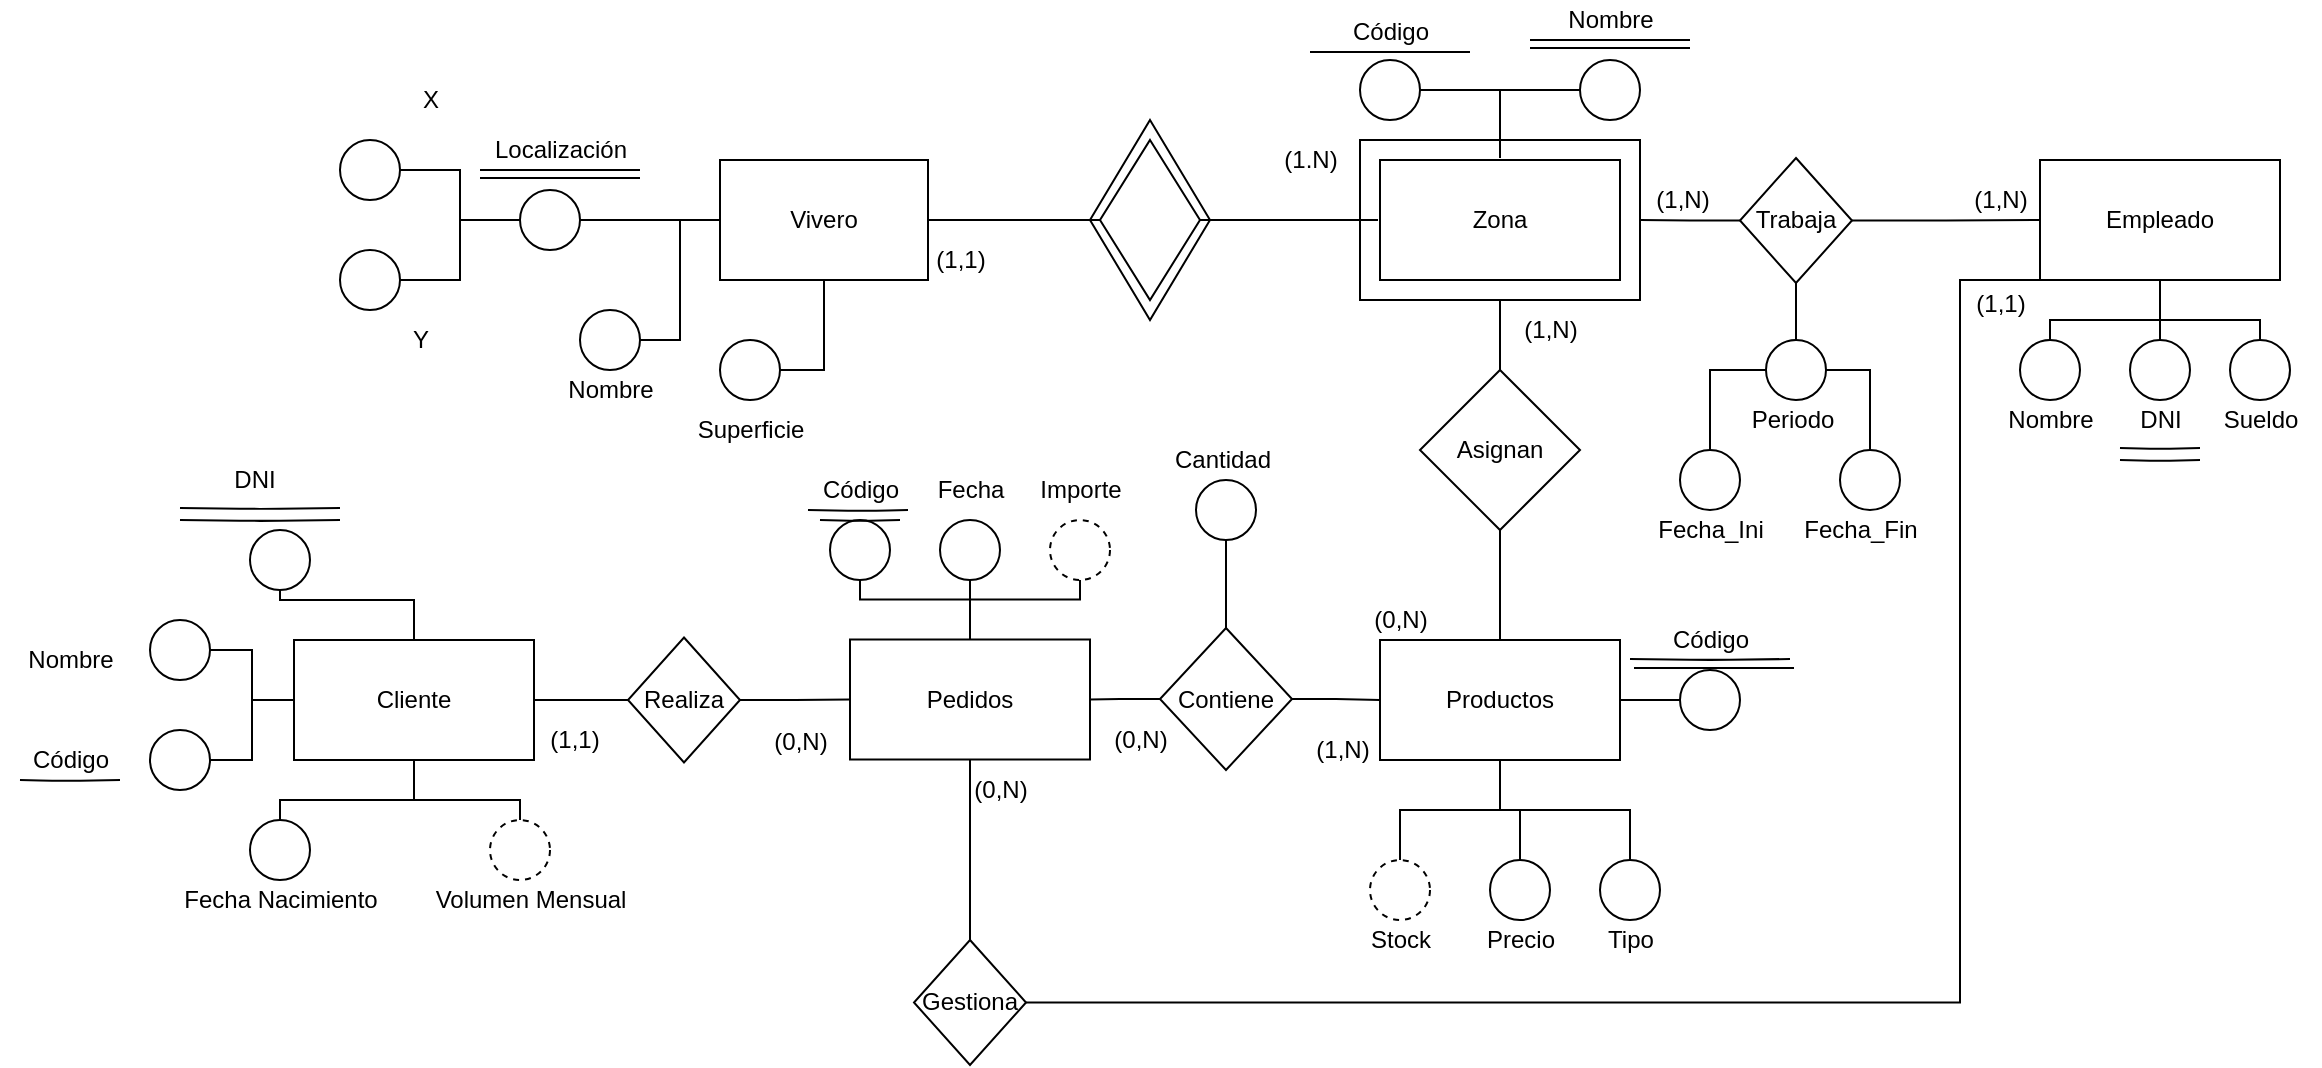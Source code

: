 <mxfile version="13.8.2" type="device"><diagram id="m2WOdWyrDVTiTUFBn08g" name="Page-1"><mxGraphModel dx="1673" dy="867" grid="1" gridSize="10" guides="1" tooltips="1" connect="1" arrows="1" fold="1" page="1" pageScale="1" pageWidth="827" pageHeight="1169" math="0" shadow="0"><root><mxCell id="0"/><mxCell id="1" parent="0"/><mxCell id="MxqdLvtu7zEqRcf0POUT-3" style="edgeStyle=orthogonalEdgeStyle;rounded=0;orthogonalLoop=1;jettySize=auto;html=1;entryX=1;entryY=0.5;entryDx=0;entryDy=0;endArrow=none;endFill=0;" parent="1" source="MxqdLvtu7zEqRcf0POUT-1" target="MxqdLvtu7zEqRcf0POUT-2" edge="1"><mxGeometry relative="1" as="geometry"/></mxCell><mxCell id="MxqdLvtu7zEqRcf0POUT-14" style="edgeStyle=orthogonalEdgeStyle;rounded=0;orthogonalLoop=1;jettySize=auto;html=1;entryX=1;entryY=0.5;entryDx=0;entryDy=0;endArrow=none;endFill=0;" parent="1" source="MxqdLvtu7zEqRcf0POUT-1" target="MxqdLvtu7zEqRcf0POUT-13" edge="1"><mxGeometry relative="1" as="geometry"/></mxCell><mxCell id="MxqdLvtu7zEqRcf0POUT-17" style="edgeStyle=orthogonalEdgeStyle;rounded=0;orthogonalLoop=1;jettySize=auto;html=1;entryX=1;entryY=0.5;entryDx=0;entryDy=0;endArrow=none;endFill=0;" parent="1" source="MxqdLvtu7zEqRcf0POUT-1" target="MxqdLvtu7zEqRcf0POUT-16" edge="1"><mxGeometry relative="1" as="geometry"/></mxCell><mxCell id="MxqdLvtu7zEqRcf0POUT-26" style="edgeStyle=orthogonalEdgeStyle;rounded=0;orthogonalLoop=1;jettySize=auto;html=1;strokeColor=none;" parent="1" source="MxqdLvtu7zEqRcf0POUT-1" target="MxqdLvtu7zEqRcf0POUT-23" edge="1"><mxGeometry relative="1" as="geometry"/></mxCell><mxCell id="MxqdLvtu7zEqRcf0POUT-27" style="edgeStyle=orthogonalEdgeStyle;rounded=0;orthogonalLoop=1;jettySize=auto;html=1;entryX=0;entryY=0.5;entryDx=0;entryDy=0;endArrow=none;endFill=0;" parent="1" source="MxqdLvtu7zEqRcf0POUT-1" target="MxqdLvtu7zEqRcf0POUT-23" edge="1"><mxGeometry relative="1" as="geometry"/></mxCell><mxCell id="MxqdLvtu7zEqRcf0POUT-1" value="Vivero" style="rounded=0;whiteSpace=wrap;html=1;" parent="1" vertex="1"><mxGeometry x="370" y="100" width="104" height="60" as="geometry"/></mxCell><mxCell id="MxqdLvtu7zEqRcf0POUT-8" style="edgeStyle=orthogonalEdgeStyle;rounded=0;orthogonalLoop=1;jettySize=auto;html=1;entryX=1;entryY=0.5;entryDx=0;entryDy=0;endArrow=none;endFill=0;" parent="1" source="MxqdLvtu7zEqRcf0POUT-2" target="MxqdLvtu7zEqRcf0POUT-6" edge="1"><mxGeometry relative="1" as="geometry"/></mxCell><mxCell id="MxqdLvtu7zEqRcf0POUT-9" style="edgeStyle=orthogonalEdgeStyle;rounded=0;orthogonalLoop=1;jettySize=auto;html=1;entryX=1;entryY=0.5;entryDx=0;entryDy=0;endArrow=none;endFill=0;" parent="1" source="MxqdLvtu7zEqRcf0POUT-2" target="MxqdLvtu7zEqRcf0POUT-5" edge="1"><mxGeometry relative="1" as="geometry"/></mxCell><mxCell id="MxqdLvtu7zEqRcf0POUT-2" value="" style="ellipse;whiteSpace=wrap;html=1;aspect=fixed;" parent="1" vertex="1"><mxGeometry x="270" y="115" width="30" height="30" as="geometry"/></mxCell><mxCell id="MxqdLvtu7zEqRcf0POUT-5" value="" style="ellipse;whiteSpace=wrap;html=1;aspect=fixed;" parent="1" vertex="1"><mxGeometry x="180" y="145" width="30" height="30" as="geometry"/></mxCell><mxCell id="MxqdLvtu7zEqRcf0POUT-6" value="" style="ellipse;whiteSpace=wrap;html=1;aspect=fixed;" parent="1" vertex="1"><mxGeometry x="180" y="90" width="30" height="30" as="geometry"/></mxCell><mxCell id="MxqdLvtu7zEqRcf0POUT-10" value="Localización" style="text;html=1;align=center;verticalAlign=middle;resizable=0;points=[];autosize=1;" parent="1" vertex="1"><mxGeometry x="245" y="85" width="90" height="20" as="geometry"/></mxCell><mxCell id="MxqdLvtu7zEqRcf0POUT-11" value="X" style="text;html=1;align=center;verticalAlign=middle;resizable=0;points=[];autosize=1;" parent="1" vertex="1"><mxGeometry x="215" y="60" width="20" height="20" as="geometry"/></mxCell><mxCell id="MxqdLvtu7zEqRcf0POUT-12" value="Y" style="text;html=1;align=center;verticalAlign=middle;resizable=0;points=[];autosize=1;" parent="1" vertex="1"><mxGeometry x="210" y="180" width="20" height="20" as="geometry"/></mxCell><mxCell id="MxqdLvtu7zEqRcf0POUT-13" value="" style="ellipse;whiteSpace=wrap;html=1;aspect=fixed;" parent="1" vertex="1"><mxGeometry x="300" y="175" width="30" height="30" as="geometry"/></mxCell><mxCell id="MxqdLvtu7zEqRcf0POUT-15" value="&lt;div&gt;Nombre&lt;/div&gt;" style="text;html=1;align=center;verticalAlign=middle;resizable=0;points=[];autosize=1;" parent="1" vertex="1"><mxGeometry x="280" y="205" width="70" height="20" as="geometry"/></mxCell><mxCell id="MxqdLvtu7zEqRcf0POUT-16" value="" style="ellipse;whiteSpace=wrap;html=1;aspect=fixed;" parent="1" vertex="1"><mxGeometry x="370" y="190" width="30" height="30" as="geometry"/></mxCell><mxCell id="MxqdLvtu7zEqRcf0POUT-18" value="&lt;div&gt;Superficie&lt;/div&gt;" style="text;html=1;align=center;verticalAlign=middle;resizable=0;points=[];autosize=1;" parent="1" vertex="1"><mxGeometry x="345" y="225" width="80" height="20" as="geometry"/></mxCell><mxCell id="MxqdLvtu7zEqRcf0POUT-30" style="edgeStyle=orthogonalEdgeStyle;rounded=0;orthogonalLoop=1;jettySize=auto;html=1;entryX=1;entryY=0.5;entryDx=0;entryDy=0;endArrow=none;endFill=0;" parent="1" source="MxqdLvtu7zEqRcf0POUT-19" target="MxqdLvtu7zEqRcf0POUT-29" edge="1"><mxGeometry relative="1" as="geometry"/></mxCell><mxCell id="MxqdLvtu7zEqRcf0POUT-34" style="edgeStyle=orthogonalEdgeStyle;rounded=0;orthogonalLoop=1;jettySize=auto;html=1;entryX=0;entryY=0.5;entryDx=0;entryDy=0;endArrow=none;endFill=0;" parent="1" source="MxqdLvtu7zEqRcf0POUT-19" target="MxqdLvtu7zEqRcf0POUT-33" edge="1"><mxGeometry relative="1" as="geometry"/></mxCell><mxCell id="MxqdLvtu7zEqRcf0POUT-19" value="&lt;div&gt;Zona&lt;/div&gt;" style="rounded=0;whiteSpace=wrap;html=1;perimeterSpacing=1;shadow=0;sketch=0;glass=0;gradientDirection=east;fillColor=none;strokeWidth=1;" parent="1" vertex="1"><mxGeometry x="700" y="100" width="120" height="60" as="geometry"/></mxCell><mxCell id="MxqdLvtu7zEqRcf0POUT-28" style="edgeStyle=orthogonalEdgeStyle;rounded=0;orthogonalLoop=1;jettySize=auto;html=1;entryX=0;entryY=0.5;entryDx=0;entryDy=0;endArrow=none;endFill=0;" parent="1" source="MxqdLvtu7zEqRcf0POUT-23" target="MxqdLvtu7zEqRcf0POUT-19" edge="1"><mxGeometry relative="1" as="geometry"/></mxCell><mxCell id="MxqdLvtu7zEqRcf0POUT-23" value="" style="rhombus;whiteSpace=wrap;html=1;rounded=0;" parent="1" vertex="1"><mxGeometry x="560" y="90" width="50" height="80" as="geometry"/></mxCell><mxCell id="MxqdLvtu7zEqRcf0POUT-29" value="" style="ellipse;whiteSpace=wrap;html=1;aspect=fixed;" parent="1" vertex="1"><mxGeometry x="690" y="50" width="30" height="30" as="geometry"/></mxCell><mxCell id="MxqdLvtu7zEqRcf0POUT-31" value="&lt;div&gt;Código&lt;/div&gt;" style="text;html=1;align=center;verticalAlign=middle;resizable=0;points=[];autosize=1;" parent="1" vertex="1"><mxGeometry x="675" y="26" width="60" height="20" as="geometry"/></mxCell><mxCell id="MxqdLvtu7zEqRcf0POUT-33" value="" style="ellipse;whiteSpace=wrap;html=1;aspect=fixed;" parent="1" vertex="1"><mxGeometry x="800" y="50" width="30" height="30" as="geometry"/></mxCell><mxCell id="MxqdLvtu7zEqRcf0POUT-35" value="&lt;div&gt;Nombre&lt;/div&gt;" style="text;html=1;align=center;verticalAlign=middle;resizable=0;points=[];autosize=1;" parent="1" vertex="1"><mxGeometry x="780" y="20" width="70" height="20" as="geometry"/></mxCell><mxCell id="MxqdLvtu7zEqRcf0POUT-36" value="" style="rhombus;whiteSpace=wrap;html=1;rounded=0;shadow=0;glass=0;sketch=0;strokeWidth=1;fillColor=none;gradientColor=none;" parent="1" vertex="1"><mxGeometry x="555" y="80" width="60" height="100" as="geometry"/></mxCell><mxCell id="MxqdLvtu7zEqRcf0POUT-46" style="edgeStyle=orthogonalEdgeStyle;rounded=0;orthogonalLoop=1;jettySize=auto;html=1;entryX=0.5;entryY=0;entryDx=0;entryDy=0;endArrow=none;endFill=0;" parent="1" source="MxqdLvtu7zEqRcf0POUT-37" target="MxqdLvtu7zEqRcf0POUT-45" edge="1"><mxGeometry relative="1" as="geometry"/></mxCell><mxCell id="MxqdLvtu7zEqRcf0POUT-37" value="" style="rounded=0;whiteSpace=wrap;html=1;shadow=0;glass=0;sketch=0;strokeWidth=1;fillColor=none;gradientColor=none;" parent="1" vertex="1"><mxGeometry x="690" y="90" width="140" height="80" as="geometry"/></mxCell><mxCell id="MxqdLvtu7zEqRcf0POUT-52" style="edgeStyle=orthogonalEdgeStyle;rounded=0;orthogonalLoop=1;jettySize=auto;html=1;entryX=0.5;entryY=0;entryDx=0;entryDy=0;endArrow=none;endFill=0;" parent="1" source="MxqdLvtu7zEqRcf0POUT-38" target="MxqdLvtu7zEqRcf0POUT-50" edge="1"><mxGeometry relative="1" as="geometry"/></mxCell><mxCell id="MxqdLvtu7zEqRcf0POUT-54" style="edgeStyle=orthogonalEdgeStyle;rounded=0;orthogonalLoop=1;jettySize=auto;html=1;entryX=0.5;entryY=0;entryDx=0;entryDy=0;endArrow=none;endFill=0;" parent="1" source="MxqdLvtu7zEqRcf0POUT-38" target="MxqdLvtu7zEqRcf0POUT-53" edge="1"><mxGeometry relative="1" as="geometry"/></mxCell><mxCell id="MxqdLvtu7zEqRcf0POUT-58" style="edgeStyle=orthogonalEdgeStyle;rounded=0;orthogonalLoop=1;jettySize=auto;html=1;entryX=0.5;entryY=0;entryDx=0;entryDy=0;endArrow=none;endFill=0;" parent="1" source="MxqdLvtu7zEqRcf0POUT-38" target="MxqdLvtu7zEqRcf0POUT-57" edge="1"><mxGeometry relative="1" as="geometry"/></mxCell><mxCell id="MxqdLvtu7zEqRcf0POUT-61" style="edgeStyle=orthogonalEdgeStyle;rounded=0;orthogonalLoop=1;jettySize=auto;html=1;entryX=0;entryY=0.5;entryDx=0;entryDy=0;endArrow=none;endFill=0;" parent="1" source="MxqdLvtu7zEqRcf0POUT-38" target="MxqdLvtu7zEqRcf0POUT-59" edge="1"><mxGeometry relative="1" as="geometry"/></mxCell><mxCell id="MxqdLvtu7zEqRcf0POUT-38" value="Productos" style="rounded=0;whiteSpace=wrap;html=1;shadow=0;glass=0;sketch=0;strokeWidth=1;fillColor=none;gradientColor=none;" parent="1" vertex="1"><mxGeometry x="700" y="340" width="120" height="60" as="geometry"/></mxCell><mxCell id="MxqdLvtu7zEqRcf0POUT-47" style="edgeStyle=orthogonalEdgeStyle;rounded=0;orthogonalLoop=1;jettySize=auto;html=1;entryX=0.5;entryY=0;entryDx=0;entryDy=0;endArrow=none;endFill=0;" parent="1" source="MxqdLvtu7zEqRcf0POUT-45" target="MxqdLvtu7zEqRcf0POUT-38" edge="1"><mxGeometry relative="1" as="geometry"/></mxCell><mxCell id="MxqdLvtu7zEqRcf0POUT-45" value="&lt;div&gt;Asignan&lt;/div&gt;" style="rhombus;whiteSpace=wrap;html=1;rounded=0;shadow=0;glass=0;sketch=0;strokeWidth=1;fillColor=none;gradientColor=none;" parent="1" vertex="1"><mxGeometry x="720" y="205" width="80" height="80" as="geometry"/></mxCell><mxCell id="MxqdLvtu7zEqRcf0POUT-48" value="(0,N)" style="text;html=1;align=center;verticalAlign=middle;resizable=0;points=[];autosize=1;" parent="1" vertex="1"><mxGeometry x="685" y="320" width="50" height="20" as="geometry"/></mxCell><mxCell id="MxqdLvtu7zEqRcf0POUT-49" style="edgeStyle=orthogonalEdgeStyle;rounded=0;orthogonalLoop=1;jettySize=auto;html=1;exitX=0.5;exitY=1;exitDx=0;exitDy=0;entryX=0.417;entryY=1;entryDx=0;entryDy=0;entryPerimeter=0;endArrow=none;endFill=0;" parent="1" source="MxqdLvtu7zEqRcf0POUT-38" target="MxqdLvtu7zEqRcf0POUT-38" edge="1"><mxGeometry relative="1" as="geometry"/></mxCell><mxCell id="MxqdLvtu7zEqRcf0POUT-50" value="" style="ellipse;whiteSpace=wrap;html=1;aspect=fixed;" parent="1" vertex="1"><mxGeometry x="755" y="450" width="30" height="30" as="geometry"/></mxCell><mxCell id="MxqdLvtu7zEqRcf0POUT-51" value="&lt;div&gt;Precio&lt;/div&gt;" style="text;html=1;align=center;verticalAlign=middle;resizable=0;points=[];autosize=1;" parent="1" vertex="1"><mxGeometry x="745" y="480" width="50" height="20" as="geometry"/></mxCell><mxCell id="MxqdLvtu7zEqRcf0POUT-53" value="" style="ellipse;whiteSpace=wrap;html=1;aspect=fixed;dashed=1;" parent="1" vertex="1"><mxGeometry x="695" y="450" width="30" height="30" as="geometry"/></mxCell><mxCell id="MxqdLvtu7zEqRcf0POUT-55" value="&lt;div&gt;Stock&lt;/div&gt;" style="text;html=1;align=center;verticalAlign=middle;resizable=0;points=[];autosize=1;" parent="1" vertex="1"><mxGeometry x="685" y="480" width="50" height="20" as="geometry"/></mxCell><mxCell id="MxqdLvtu7zEqRcf0POUT-56" value="Tipo" style="text;html=1;align=center;verticalAlign=middle;resizable=0;points=[];autosize=1;" parent="1" vertex="1"><mxGeometry x="805" y="480" width="40" height="20" as="geometry"/></mxCell><mxCell id="MxqdLvtu7zEqRcf0POUT-57" value="" style="ellipse;whiteSpace=wrap;html=1;aspect=fixed;" parent="1" vertex="1"><mxGeometry x="810" y="450" width="30" height="30" as="geometry"/></mxCell><mxCell id="MxqdLvtu7zEqRcf0POUT-59" value="" style="ellipse;whiteSpace=wrap;html=1;aspect=fixed;" parent="1" vertex="1"><mxGeometry x="850" y="355" width="30" height="30" as="geometry"/></mxCell><mxCell id="MxqdLvtu7zEqRcf0POUT-62" value="Código" style="text;html=1;align=center;verticalAlign=middle;resizable=0;points=[];autosize=1;" parent="1" vertex="1"><mxGeometry x="835" y="330" width="60" height="20" as="geometry"/></mxCell><mxCell id="MxqdLvtu7zEqRcf0POUT-67" style="edgeStyle=orthogonalEdgeStyle;rounded=0;orthogonalLoop=1;jettySize=auto;html=1;entryX=1;entryY=0.5;entryDx=0;entryDy=0;endArrow=none;endFill=0;" parent="1" source="MxqdLvtu7zEqRcf0POUT-64" target="MxqdLvtu7zEqRcf0POUT-65" edge="1"><mxGeometry relative="1" as="geometry"/></mxCell><mxCell id="MxqdLvtu7zEqRcf0POUT-68" style="edgeStyle=orthogonalEdgeStyle;rounded=0;orthogonalLoop=1;jettySize=auto;html=1;entryX=1;entryY=0.5;entryDx=0;entryDy=0;endArrow=none;endFill=0;" parent="1" source="MxqdLvtu7zEqRcf0POUT-64" target="MxqdLvtu7zEqRcf0POUT-66" edge="1"><mxGeometry relative="1" as="geometry"/></mxCell><mxCell id="MxqdLvtu7zEqRcf0POUT-72" style="edgeStyle=orthogonalEdgeStyle;rounded=0;orthogonalLoop=1;jettySize=auto;html=1;entryX=0.5;entryY=0;entryDx=0;entryDy=0;endArrow=none;endFill=0;" parent="1" source="MxqdLvtu7zEqRcf0POUT-64" target="MxqdLvtu7zEqRcf0POUT-71" edge="1"><mxGeometry relative="1" as="geometry"/></mxCell><mxCell id="MxqdLvtu7zEqRcf0POUT-75" style="edgeStyle=orthogonalEdgeStyle;rounded=0;orthogonalLoop=1;jettySize=auto;html=1;entryX=0.5;entryY=1;entryDx=0;entryDy=0;endArrow=none;endFill=0;" parent="1" source="MxqdLvtu7zEqRcf0POUT-64" target="MxqdLvtu7zEqRcf0POUT-74" edge="1"><mxGeometry relative="1" as="geometry"/></mxCell><mxCell id="MxqdLvtu7zEqRcf0POUT-80" style="edgeStyle=orthogonalEdgeStyle;rounded=0;orthogonalLoop=1;jettySize=auto;html=1;endArrow=none;endFill=0;" parent="1" source="MxqdLvtu7zEqRcf0POUT-64" target="MxqdLvtu7zEqRcf0POUT-79" edge="1"><mxGeometry relative="1" as="geometry"/></mxCell><mxCell id="MxqdLvtu7zEqRcf0POUT-83" style="edgeStyle=orthogonalEdgeStyle;rounded=0;orthogonalLoop=1;jettySize=auto;html=1;entryX=0;entryY=0.5;entryDx=0;entryDy=0;endArrow=none;endFill=0;" parent="1" source="MxqdLvtu7zEqRcf0POUT-64" target="MxqdLvtu7zEqRcf0POUT-82" edge="1"><mxGeometry relative="1" as="geometry"/></mxCell><mxCell id="MxqdLvtu7zEqRcf0POUT-64" value="Cliente" style="rounded=0;whiteSpace=wrap;html=1;shadow=0;glass=0;sketch=0;strokeWidth=1;fillColor=none;gradientColor=none;" parent="1" vertex="1"><mxGeometry x="157" y="340" width="120" height="60" as="geometry"/></mxCell><mxCell id="MxqdLvtu7zEqRcf0POUT-65" value="" style="ellipse;whiteSpace=wrap;html=1;aspect=fixed;" parent="1" vertex="1"><mxGeometry x="85" y="330" width="30" height="30" as="geometry"/></mxCell><mxCell id="MxqdLvtu7zEqRcf0POUT-66" value="" style="ellipse;whiteSpace=wrap;html=1;aspect=fixed;" parent="1" vertex="1"><mxGeometry x="85" y="385" width="30" height="30" as="geometry"/></mxCell><mxCell id="MxqdLvtu7zEqRcf0POUT-69" value="&lt;div&gt;Nombre&lt;/div&gt;" style="text;html=1;align=center;verticalAlign=middle;resizable=0;points=[];autosize=1;" parent="1" vertex="1"><mxGeometry x="10" y="340" width="70" height="20" as="geometry"/></mxCell><mxCell id="MxqdLvtu7zEqRcf0POUT-70" value="Código" style="text;html=1;align=center;verticalAlign=middle;resizable=0;points=[];autosize=1;dashed=1;" parent="1" vertex="1"><mxGeometry x="15" y="390" width="60" height="20" as="geometry"/></mxCell><mxCell id="MxqdLvtu7zEqRcf0POUT-71" value="" style="ellipse;whiteSpace=wrap;html=1;aspect=fixed;" parent="1" vertex="1"><mxGeometry x="135" y="430" width="30" height="30" as="geometry"/></mxCell><mxCell id="MxqdLvtu7zEqRcf0POUT-73" value="Fecha Nacimiento" style="text;html=1;align=center;verticalAlign=middle;resizable=0;points=[];autosize=1;" parent="1" vertex="1"><mxGeometry x="85" y="460" width="130" height="20" as="geometry"/></mxCell><mxCell id="MxqdLvtu7zEqRcf0POUT-74" value="" style="ellipse;whiteSpace=wrap;html=1;aspect=fixed;" parent="1" vertex="1"><mxGeometry x="135" y="285" width="30" height="30" as="geometry"/></mxCell><mxCell id="MxqdLvtu7zEqRcf0POUT-78" value="DNI" style="text;html=1;align=center;verticalAlign=middle;resizable=0;points=[];autosize=1;" parent="1" vertex="1"><mxGeometry x="117" y="250" width="40" height="20" as="geometry"/></mxCell><mxCell id="MxqdLvtu7zEqRcf0POUT-79" value="" style="ellipse;whiteSpace=wrap;html=1;aspect=fixed;dashed=1;" parent="1" vertex="1"><mxGeometry x="255" y="430" width="30" height="30" as="geometry"/></mxCell><mxCell id="MxqdLvtu7zEqRcf0POUT-81" value="Volumen Mensual" style="text;html=1;align=center;verticalAlign=middle;resizable=0;points=[];autosize=1;" parent="1" vertex="1"><mxGeometry x="215" y="460" width="120" height="20" as="geometry"/></mxCell><mxCell id="MxqdLvtu7zEqRcf0POUT-85" style="edgeStyle=orthogonalEdgeStyle;rounded=0;orthogonalLoop=1;jettySize=auto;html=1;entryX=0;entryY=0.5;entryDx=0;entryDy=0;endArrow=none;endFill=0;" parent="1" source="MxqdLvtu7zEqRcf0POUT-82" target="MxqdLvtu7zEqRcf0POUT-84" edge="1"><mxGeometry relative="1" as="geometry"/></mxCell><mxCell id="MxqdLvtu7zEqRcf0POUT-82" value="Realiza" style="rhombus;whiteSpace=wrap;html=1;rounded=0;shadow=0;glass=0;sketch=0;strokeWidth=1;fillColor=none;gradientColor=none;" parent="1" vertex="1"><mxGeometry x="324" y="338.75" width="56" height="62.5" as="geometry"/></mxCell><mxCell id="MxqdLvtu7zEqRcf0POUT-102" style="edgeStyle=orthogonalEdgeStyle;rounded=0;orthogonalLoop=1;jettySize=auto;html=1;entryX=0.5;entryY=1;entryDx=0;entryDy=0;endArrow=none;endFill=0;" parent="1" source="MxqdLvtu7zEqRcf0POUT-84" target="MxqdLvtu7zEqRcf0POUT-92" edge="1"><mxGeometry relative="1" as="geometry"/></mxCell><mxCell id="MxqdLvtu7zEqRcf0POUT-103" style="edgeStyle=orthogonalEdgeStyle;rounded=0;orthogonalLoop=1;jettySize=auto;html=1;entryX=0.5;entryY=1;entryDx=0;entryDy=0;endArrow=none;endFill=0;" parent="1" source="MxqdLvtu7zEqRcf0POUT-84" target="MxqdLvtu7zEqRcf0POUT-89" edge="1"><mxGeometry relative="1" as="geometry"/></mxCell><mxCell id="MxqdLvtu7zEqRcf0POUT-104" style="edgeStyle=orthogonalEdgeStyle;rounded=0;orthogonalLoop=1;jettySize=auto;html=1;entryX=0.5;entryY=1;entryDx=0;entryDy=0;endArrow=none;endFill=0;" parent="1" source="MxqdLvtu7zEqRcf0POUT-84" target="MxqdLvtu7zEqRcf0POUT-95" edge="1"><mxGeometry relative="1" as="geometry"/></mxCell><mxCell id="MxqdLvtu7zEqRcf0POUT-84" value="Pedidos" style="rounded=0;whiteSpace=wrap;html=1;shadow=0;glass=0;sketch=0;strokeWidth=1;fillColor=none;gradientColor=none;" parent="1" vertex="1"><mxGeometry x="435" y="339.75" width="120" height="60" as="geometry"/></mxCell><mxCell id="MxqdLvtu7zEqRcf0POUT-87" style="edgeStyle=orthogonalEdgeStyle;rounded=0;orthogonalLoop=1;jettySize=auto;html=1;entryX=0;entryY=0.5;entryDx=0;entryDy=0;endArrow=none;endFill=0;" parent="1" source="MxqdLvtu7zEqRcf0POUT-86" target="MxqdLvtu7zEqRcf0POUT-38" edge="1"><mxGeometry relative="1" as="geometry"/></mxCell><mxCell id="MxqdLvtu7zEqRcf0POUT-88" style="edgeStyle=orthogonalEdgeStyle;rounded=0;orthogonalLoop=1;jettySize=auto;html=1;entryX=1;entryY=0.5;entryDx=0;entryDy=0;endArrow=none;endFill=0;" parent="1" source="MxqdLvtu7zEqRcf0POUT-86" target="MxqdLvtu7zEqRcf0POUT-84" edge="1"><mxGeometry relative="1" as="geometry"/></mxCell><mxCell id="MxqdLvtu7zEqRcf0POUT-99" style="edgeStyle=orthogonalEdgeStyle;rounded=0;orthogonalLoop=1;jettySize=auto;html=1;entryX=0.5;entryY=1;entryDx=0;entryDy=0;endArrow=none;endFill=0;" parent="1" source="MxqdLvtu7zEqRcf0POUT-86" target="MxqdLvtu7zEqRcf0POUT-98" edge="1"><mxGeometry relative="1" as="geometry"/></mxCell><mxCell id="MxqdLvtu7zEqRcf0POUT-86" value="Contiene" style="rhombus;whiteSpace=wrap;html=1;rounded=0;shadow=0;glass=0;sketch=0;strokeWidth=1;fillColor=none;gradientColor=none;" parent="1" vertex="1"><mxGeometry x="590" y="334" width="66" height="71" as="geometry"/></mxCell><mxCell id="MxqdLvtu7zEqRcf0POUT-89" value="" style="ellipse;whiteSpace=wrap;html=1;aspect=fixed;" parent="1" vertex="1"><mxGeometry x="425" y="280" width="30" height="30" as="geometry"/></mxCell><mxCell id="MxqdLvtu7zEqRcf0POUT-91" value="Código" style="text;html=1;align=center;verticalAlign=middle;resizable=0;points=[];autosize=1;" parent="1" vertex="1"><mxGeometry x="410" y="255" width="60" height="20" as="geometry"/></mxCell><mxCell id="MxqdLvtu7zEqRcf0POUT-92" value="" style="ellipse;whiteSpace=wrap;html=1;aspect=fixed;" parent="1" vertex="1"><mxGeometry x="480" y="280" width="30" height="30" as="geometry"/></mxCell><mxCell id="MxqdLvtu7zEqRcf0POUT-94" value="Fecha" style="text;html=1;align=center;verticalAlign=middle;resizable=0;points=[];autosize=1;" parent="1" vertex="1"><mxGeometry x="470" y="255" width="50" height="20" as="geometry"/></mxCell><mxCell id="MxqdLvtu7zEqRcf0POUT-95" value="" style="ellipse;whiteSpace=wrap;html=1;aspect=fixed;dashed=1;" parent="1" vertex="1"><mxGeometry x="535" y="280" width="30" height="30" as="geometry"/></mxCell><mxCell id="MxqdLvtu7zEqRcf0POUT-97" value="Importe" style="text;html=1;align=center;verticalAlign=middle;resizable=0;points=[];autosize=1;" parent="1" vertex="1"><mxGeometry x="520" y="255" width="60" height="20" as="geometry"/></mxCell><mxCell id="MxqdLvtu7zEqRcf0POUT-98" value="" style="ellipse;whiteSpace=wrap;html=1;aspect=fixed;" parent="1" vertex="1"><mxGeometry x="608" y="260" width="30" height="30" as="geometry"/></mxCell><mxCell id="MxqdLvtu7zEqRcf0POUT-100" value="Cantidad" style="text;html=1;align=center;verticalAlign=middle;resizable=0;points=[];autosize=1;" parent="1" vertex="1"><mxGeometry x="586" y="240" width="70" height="20" as="geometry"/></mxCell><mxCell id="MxqdLvtu7zEqRcf0POUT-107" style="edgeStyle=orthogonalEdgeStyle;rounded=0;orthogonalLoop=1;jettySize=auto;html=1;entryX=0.5;entryY=0;entryDx=0;entryDy=0;endArrow=none;endFill=0;" parent="1" source="MxqdLvtu7zEqRcf0POUT-105" target="MxqdLvtu7zEqRcf0POUT-106" edge="1"><mxGeometry relative="1" as="geometry"/></mxCell><mxCell id="MxqdLvtu7zEqRcf0POUT-112" style="edgeStyle=orthogonalEdgeStyle;rounded=0;orthogonalLoop=1;jettySize=auto;html=1;entryX=0.5;entryY=0;entryDx=0;entryDy=0;endArrow=none;endFill=0;" parent="1" source="MxqdLvtu7zEqRcf0POUT-105" target="MxqdLvtu7zEqRcf0POUT-111" edge="1"><mxGeometry relative="1" as="geometry"/></mxCell><mxCell id="MxqdLvtu7zEqRcf0POUT-115" style="edgeStyle=orthogonalEdgeStyle;rounded=0;orthogonalLoop=1;jettySize=auto;html=1;entryX=0.5;entryY=0;entryDx=0;entryDy=0;endArrow=none;endFill=0;" parent="1" source="MxqdLvtu7zEqRcf0POUT-105" target="MxqdLvtu7zEqRcf0POUT-114" edge="1"><mxGeometry relative="1" as="geometry"/></mxCell><mxCell id="MxqdLvtu7zEqRcf0POUT-105" value="Empleado" style="rounded=0;whiteSpace=wrap;html=1;shadow=0;glass=0;sketch=0;strokeWidth=1;fillColor=none;gradientColor=none;" parent="1" vertex="1"><mxGeometry x="1030" y="100" width="120" height="60" as="geometry"/></mxCell><mxCell id="MxqdLvtu7zEqRcf0POUT-106" value="" style="ellipse;whiteSpace=wrap;html=1;aspect=fixed;" parent="1" vertex="1"><mxGeometry x="1020" y="190" width="30" height="30" as="geometry"/></mxCell><mxCell id="MxqdLvtu7zEqRcf0POUT-110" value="Nombre" style="text;html=1;align=center;verticalAlign=middle;resizable=0;points=[];autosize=1;" parent="1" vertex="1"><mxGeometry x="1000" y="220" width="70" height="20" as="geometry"/></mxCell><mxCell id="MxqdLvtu7zEqRcf0POUT-111" value="" style="ellipse;whiteSpace=wrap;html=1;aspect=fixed;" parent="1" vertex="1"><mxGeometry x="1075" y="190" width="30" height="30" as="geometry"/></mxCell><mxCell id="MxqdLvtu7zEqRcf0POUT-113" value="DNI" style="text;html=1;align=center;verticalAlign=middle;resizable=0;points=[];autosize=1;" parent="1" vertex="1"><mxGeometry x="1070" y="220" width="40" height="20" as="geometry"/></mxCell><mxCell id="MxqdLvtu7zEqRcf0POUT-114" value="" style="ellipse;whiteSpace=wrap;html=1;aspect=fixed;" parent="1" vertex="1"><mxGeometry x="1125" y="190" width="30" height="30" as="geometry"/></mxCell><mxCell id="MxqdLvtu7zEqRcf0POUT-116" value="Sueldo" style="text;html=1;align=center;verticalAlign=middle;resizable=0;points=[];autosize=1;" parent="1" vertex="1"><mxGeometry x="1110" y="220" width="60" height="20" as="geometry"/></mxCell><mxCell id="MxqdLvtu7zEqRcf0POUT-119" style="edgeStyle=orthogonalEdgeStyle;rounded=0;orthogonalLoop=1;jettySize=auto;html=1;entryX=0;entryY=0.5;entryDx=0;entryDy=0;endArrow=none;endFill=0;" parent="1" source="MxqdLvtu7zEqRcf0POUT-117" target="MxqdLvtu7zEqRcf0POUT-105" edge="1"><mxGeometry relative="1" as="geometry"/></mxCell><mxCell id="MxqdLvtu7zEqRcf0POUT-120" style="edgeStyle=orthogonalEdgeStyle;rounded=0;orthogonalLoop=1;jettySize=auto;html=1;entryX=1;entryY=0.5;entryDx=0;entryDy=0;endArrow=none;endFill=0;" parent="1" source="MxqdLvtu7zEqRcf0POUT-117" target="MxqdLvtu7zEqRcf0POUT-37" edge="1"><mxGeometry relative="1" as="geometry"/></mxCell><mxCell id="MxqdLvtu7zEqRcf0POUT-122" style="edgeStyle=orthogonalEdgeStyle;rounded=0;orthogonalLoop=1;jettySize=auto;html=1;entryX=0.5;entryY=0;entryDx=0;entryDy=0;endArrow=none;endFill=0;" parent="1" source="MxqdLvtu7zEqRcf0POUT-129" target="MxqdLvtu7zEqRcf0POUT-121" edge="1"><mxGeometry relative="1" as="geometry"/></mxCell><mxCell id="MxqdLvtu7zEqRcf0POUT-124" style="edgeStyle=orthogonalEdgeStyle;rounded=0;orthogonalLoop=1;jettySize=auto;html=1;entryX=0.5;entryY=0;entryDx=0;entryDy=0;endArrow=none;endFill=0;" parent="1" source="MxqdLvtu7zEqRcf0POUT-129" target="MxqdLvtu7zEqRcf0POUT-123" edge="1"><mxGeometry relative="1" as="geometry"/></mxCell><mxCell id="MxqdLvtu7zEqRcf0POUT-117" value="Trabaja" style="rhombus;whiteSpace=wrap;html=1;rounded=0;shadow=0;glass=0;sketch=0;strokeWidth=1;fillColor=none;gradientColor=none;" parent="1" vertex="1"><mxGeometry x="880" y="99" width="56" height="62.5" as="geometry"/></mxCell><mxCell id="MxqdLvtu7zEqRcf0POUT-121" value="" style="ellipse;whiteSpace=wrap;html=1;aspect=fixed;" parent="1" vertex="1"><mxGeometry x="850" y="245" width="30" height="30" as="geometry"/></mxCell><mxCell id="MxqdLvtu7zEqRcf0POUT-123" value="" style="ellipse;whiteSpace=wrap;html=1;aspect=fixed;" parent="1" vertex="1"><mxGeometry x="930" y="245" width="30" height="30" as="geometry"/></mxCell><mxCell id="MxqdLvtu7zEqRcf0POUT-125" value="&lt;div&gt;Fecha_Ini&lt;/div&gt;" style="text;html=1;align=center;verticalAlign=middle;resizable=0;points=[];autosize=1;" parent="1" vertex="1"><mxGeometry x="830" y="275" width="70" height="20" as="geometry"/></mxCell><mxCell id="MxqdLvtu7zEqRcf0POUT-126" value="Fecha_Fin" style="text;html=1;align=center;verticalAlign=middle;resizable=0;points=[];autosize=1;" parent="1" vertex="1"><mxGeometry x="900" y="275" width="80" height="20" as="geometry"/></mxCell><mxCell id="MxqdLvtu7zEqRcf0POUT-130" style="edgeStyle=orthogonalEdgeStyle;rounded=0;orthogonalLoop=1;jettySize=auto;html=1;entryX=0.5;entryY=0;entryDx=0;entryDy=0;endArrow=none;endFill=0;" parent="1" source="MxqdLvtu7zEqRcf0POUT-117" target="MxqdLvtu7zEqRcf0POUT-129" edge="1"><mxGeometry relative="1" as="geometry"><mxPoint x="908.029" y="161.468" as="sourcePoint"/><mxPoint x="865" y="245" as="targetPoint"/></mxGeometry></mxCell><mxCell id="MxqdLvtu7zEqRcf0POUT-129" value="" style="ellipse;whiteSpace=wrap;html=1;aspect=fixed;" parent="1" vertex="1"><mxGeometry x="893" y="190" width="30" height="30" as="geometry"/></mxCell><mxCell id="MxqdLvtu7zEqRcf0POUT-131" style="edgeStyle=orthogonalEdgeStyle;rounded=0;orthogonalLoop=1;jettySize=auto;html=1;entryX=0.5;entryY=0;entryDx=0;entryDy=0;endArrow=none;endFill=0;" parent="1" source="MxqdLvtu7zEqRcf0POUT-117" target="MxqdLvtu7zEqRcf0POUT-129" edge="1"><mxGeometry relative="1" as="geometry"><mxPoint x="908.029" y="161.468" as="sourcePoint"/><mxPoint x="945" y="245" as="targetPoint"/></mxGeometry></mxCell><mxCell id="MxqdLvtu7zEqRcf0POUT-133" value="Periodo" style="text;html=1;align=center;verticalAlign=middle;resizable=0;points=[];autosize=1;" parent="1" vertex="1"><mxGeometry x="876" y="220" width="60" height="20" as="geometry"/></mxCell><mxCell id="MxqdLvtu7zEqRcf0POUT-137" style="edgeStyle=orthogonalEdgeStyle;rounded=0;orthogonalLoop=1;jettySize=auto;html=1;entryX=0.5;entryY=1;entryDx=0;entryDy=0;endArrow=none;endFill=0;" parent="1" source="MxqdLvtu7zEqRcf0POUT-135" target="MxqdLvtu7zEqRcf0POUT-84" edge="1"><mxGeometry relative="1" as="geometry"/></mxCell><mxCell id="MxqdLvtu7zEqRcf0POUT-138" style="edgeStyle=orthogonalEdgeStyle;rounded=0;orthogonalLoop=1;jettySize=auto;html=1;entryX=0.5;entryY=1;entryDx=0;entryDy=0;endArrow=none;endFill=0;" parent="1" source="MxqdLvtu7zEqRcf0POUT-135" target="MxqdLvtu7zEqRcf0POUT-105" edge="1"><mxGeometry relative="1" as="geometry"><Array as="points"><mxPoint x="990" y="521"/><mxPoint x="990" y="160"/></Array></mxGeometry></mxCell><mxCell id="MxqdLvtu7zEqRcf0POUT-135" value="Gestiona" style="rhombus;whiteSpace=wrap;html=1;rounded=0;shadow=0;glass=0;sketch=0;strokeWidth=1;fillColor=none;gradientColor=none;" parent="1" vertex="1"><mxGeometry x="467" y="490" width="56" height="62.5" as="geometry"/></mxCell><mxCell id="MxqdLvtu7zEqRcf0POUT-139" value="(1,1)" style="text;html=1;align=center;verticalAlign=middle;resizable=0;points=[];autosize=1;" parent="1" vertex="1"><mxGeometry x="470" y="140" width="40" height="20" as="geometry"/></mxCell><mxCell id="MxqdLvtu7zEqRcf0POUT-140" value="(1.N)" style="text;html=1;align=center;verticalAlign=middle;resizable=0;points=[];autosize=1;" parent="1" vertex="1"><mxGeometry x="640" y="90" width="50" height="20" as="geometry"/></mxCell><mxCell id="MxqdLvtu7zEqRcf0POUT-141" value="(1,N)" style="text;html=1;align=center;verticalAlign=middle;resizable=0;points=[];autosize=1;" parent="1" vertex="1"><mxGeometry x="760" y="175" width="50" height="20" as="geometry"/></mxCell><mxCell id="MxqdLvtu7zEqRcf0POUT-142" value="&lt;div&gt;(0,N)&lt;/div&gt;" style="text;html=1;align=center;verticalAlign=middle;resizable=0;points=[];autosize=1;" parent="1" vertex="1"><mxGeometry x="555" y="379.75" width="50" height="20" as="geometry"/></mxCell><mxCell id="MxqdLvtu7zEqRcf0POUT-143" value="(1,N)" style="text;html=1;align=center;verticalAlign=middle;resizable=0;points=[];autosize=1;" parent="1" vertex="1"><mxGeometry x="656" y="385" width="50" height="20" as="geometry"/></mxCell><mxCell id="MxqdLvtu7zEqRcf0POUT-144" value="(1,1)" style="text;html=1;align=center;verticalAlign=middle;resizable=0;points=[];autosize=1;" parent="1" vertex="1"><mxGeometry x="277" y="379.75" width="40" height="20" as="geometry"/></mxCell><mxCell id="MxqdLvtu7zEqRcf0POUT-145" value="(0,N)" style="text;html=1;align=center;verticalAlign=middle;resizable=0;points=[];autosize=1;" parent="1" vertex="1"><mxGeometry x="385" y="381.25" width="50" height="20" as="geometry"/></mxCell><mxCell id="MxqdLvtu7zEqRcf0POUT-146" value="(0,N)" style="text;html=1;align=center;verticalAlign=middle;resizable=0;points=[];autosize=1;" parent="1" vertex="1"><mxGeometry x="485" y="405" width="50" height="20" as="geometry"/></mxCell><mxCell id="MxqdLvtu7zEqRcf0POUT-147" value="(1,1)" style="text;html=1;align=center;verticalAlign=middle;resizable=0;points=[];autosize=1;" parent="1" vertex="1"><mxGeometry x="990" y="161.5" width="40" height="20" as="geometry"/></mxCell><mxCell id="MxqdLvtu7zEqRcf0POUT-148" value="(1,N)" style="text;html=1;align=center;verticalAlign=middle;resizable=0;points=[];autosize=1;" parent="1" vertex="1"><mxGeometry x="826" y="110" width="50" height="20" as="geometry"/></mxCell><mxCell id="MxqdLvtu7zEqRcf0POUT-149" value="(1,N)" style="text;html=1;align=center;verticalAlign=middle;resizable=0;points=[];autosize=1;" parent="1" vertex="1"><mxGeometry x="985" y="110" width="50" height="20" as="geometry"/></mxCell><mxCell id="_s5mE43GkijGl3aJWR8V-1" value="" style="endArrow=none;html=1;" edge="1" parent="1"><mxGeometry width="50" height="50" relative="1" as="geometry"><mxPoint x="250" y="105" as="sourcePoint"/><mxPoint x="330" y="105" as="targetPoint"/></mxGeometry></mxCell><mxCell id="_s5mE43GkijGl3aJWR8V-3" value="" style="endArrow=none;html=1;" edge="1" parent="1"><mxGeometry width="50" height="50" relative="1" as="geometry"><mxPoint x="250" y="109" as="sourcePoint"/><mxPoint x="330" y="109" as="targetPoint"/></mxGeometry></mxCell><mxCell id="_s5mE43GkijGl3aJWR8V-4" value="" style="endArrow=none;html=1;" edge="1" parent="1"><mxGeometry width="50" height="50" relative="1" as="geometry"><mxPoint x="665" y="46" as="sourcePoint"/><mxPoint x="745" y="46" as="targetPoint"/></mxGeometry></mxCell><mxCell id="_s5mE43GkijGl3aJWR8V-5" value="" style="endArrow=none;html=1;" edge="1" parent="1"><mxGeometry width="50" height="50" relative="1" as="geometry"><mxPoint x="775" y="40" as="sourcePoint"/><mxPoint x="855" y="40" as="targetPoint"/></mxGeometry></mxCell><mxCell id="_s5mE43GkijGl3aJWR8V-6" value="" style="endArrow=none;html=1;" edge="1" parent="1"><mxGeometry width="50" height="50" relative="1" as="geometry"><mxPoint x="775" y="44" as="sourcePoint"/><mxPoint x="855" y="44" as="targetPoint"/></mxGeometry></mxCell><mxCell id="_s5mE43GkijGl3aJWR8V-7" value="" style="endArrow=none;html=1;" edge="1" parent="1"><mxGeometry width="50" height="50" relative="1" as="geometry"><mxPoint x="827" y="354" as="sourcePoint"/><mxPoint x="907" y="354" as="targetPoint"/></mxGeometry></mxCell><mxCell id="_s5mE43GkijGl3aJWR8V-9" value="" style="endArrow=none;html=1;" edge="1" parent="1"><mxGeometry width="50" height="50" relative="1" as="geometry"><mxPoint x="825" y="349.5" as="sourcePoint"/><mxPoint x="905" y="349.5" as="targetPoint"/><Array as="points"><mxPoint x="865" y="350"/></Array></mxGeometry></mxCell><mxCell id="_s5mE43GkijGl3aJWR8V-10" value="" style="endArrow=none;html=1;" edge="1" parent="1"><mxGeometry width="50" height="50" relative="1" as="geometry"><mxPoint x="420" y="280" as="sourcePoint"/><mxPoint x="460" y="280" as="targetPoint"/><Array as="points"><mxPoint x="440" y="280.5"/></Array></mxGeometry></mxCell><mxCell id="_s5mE43GkijGl3aJWR8V-11" value="" style="endArrow=none;html=1;" edge="1" parent="1"><mxGeometry width="50" height="50" relative="1" as="geometry"><mxPoint x="414" y="275" as="sourcePoint"/><mxPoint x="464" y="275" as="targetPoint"/><Array as="points"><mxPoint x="444" y="275.5"/></Array></mxGeometry></mxCell><mxCell id="_s5mE43GkijGl3aJWR8V-12" value="" style="endArrow=none;html=1;" edge="1" parent="1"><mxGeometry width="50" height="50" relative="1" as="geometry"><mxPoint x="100" y="280" as="sourcePoint"/><mxPoint x="180" y="280" as="targetPoint"/><Array as="points"><mxPoint x="140" y="280.5"/></Array></mxGeometry></mxCell><mxCell id="_s5mE43GkijGl3aJWR8V-13" value="" style="endArrow=none;html=1;" edge="1" parent="1"><mxGeometry width="50" height="50" relative="1" as="geometry"><mxPoint x="100" y="274" as="sourcePoint"/><mxPoint x="180" y="274" as="targetPoint"/><Array as="points"><mxPoint x="140" y="274.5"/></Array></mxGeometry></mxCell><mxCell id="_s5mE43GkijGl3aJWR8V-14" value="" style="endArrow=none;html=1;" edge="1" parent="1"><mxGeometry width="50" height="50" relative="1" as="geometry"><mxPoint x="20" y="410" as="sourcePoint"/><mxPoint x="70" y="410" as="targetPoint"/><Array as="points"><mxPoint x="40" y="410.5"/></Array></mxGeometry></mxCell><mxCell id="_s5mE43GkijGl3aJWR8V-15" value="" style="endArrow=none;html=1;" edge="1" parent="1"><mxGeometry width="50" height="50" relative="1" as="geometry"><mxPoint x="1070" y="244" as="sourcePoint"/><mxPoint x="1110" y="244" as="targetPoint"/><Array as="points"><mxPoint x="1090" y="244.5"/></Array></mxGeometry></mxCell><mxCell id="_s5mE43GkijGl3aJWR8V-18" value="" style="endArrow=none;html=1;" edge="1" parent="1"><mxGeometry width="50" height="50" relative="1" as="geometry"><mxPoint x="1070" y="250" as="sourcePoint"/><mxPoint x="1110" y="250" as="targetPoint"/><Array as="points"><mxPoint x="1090" y="250.5"/></Array></mxGeometry></mxCell></root></mxGraphModel></diagram></mxfile>